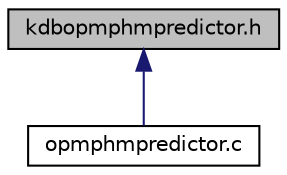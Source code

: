 digraph "kdbopmphmpredictor.h"
{
 // LATEX_PDF_SIZE
  edge [fontname="Helvetica",fontsize="10",labelfontname="Helvetica",labelfontsize="10"];
  node [fontname="Helvetica",fontsize="10",shape=record];
  Node1 [label="kdbopmphmpredictor.h",height=0.2,width=0.4,color="black", fillcolor="grey75", style="filled", fontcolor="black",tooltip="Defines for the Order Preserving Minimal Perfect Hash Map Predictor."];
  Node1 -> Node2 [dir="back",color="midnightblue",fontsize="10",style="solid",fontname="Helvetica"];
  Node2 [label="opmphmpredictor.c",height=0.2,width=0.4,color="black", fillcolor="white", style="filled",URL="$opmphmpredictor_8c.html",tooltip="The Order Preserving Minimal Perfect Hash Map Predictor."];
}

